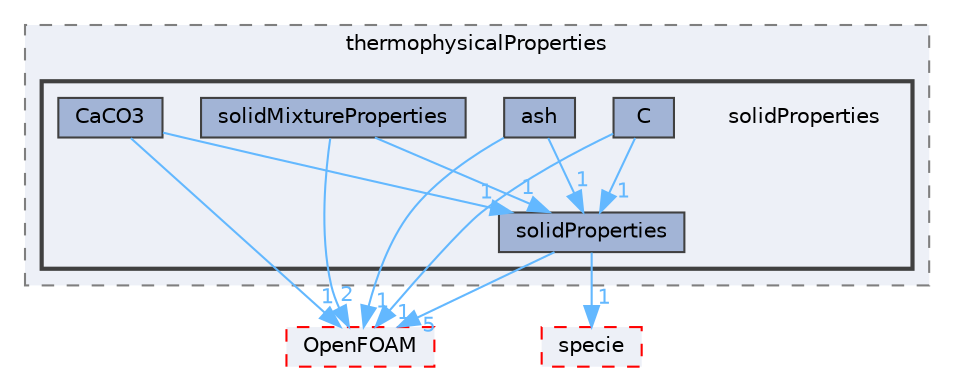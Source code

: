 digraph "src/thermophysicalModels/thermophysicalProperties/solidProperties"
{
 // LATEX_PDF_SIZE
  bgcolor="transparent";
  edge [fontname=Helvetica,fontsize=10,labelfontname=Helvetica,labelfontsize=10];
  node [fontname=Helvetica,fontsize=10,shape=box,height=0.2,width=0.4];
  compound=true
  subgraph clusterdir_e18d608ec106eacfb005ee36ef0e1b8f {
    graph [ bgcolor="#edf0f7", pencolor="grey50", label="thermophysicalProperties", fontname=Helvetica,fontsize=10 style="filled,dashed", URL="dir_e18d608ec106eacfb005ee36ef0e1b8f.html",tooltip=""]
  subgraph clusterdir_b39a6ac4ad09479516bcf855a2b2036e {
    graph [ bgcolor="#edf0f7", pencolor="grey25", label="", fontname=Helvetica,fontsize=10 style="filled,bold", URL="dir_b39a6ac4ad09479516bcf855a2b2036e.html",tooltip=""]
    dir_b39a6ac4ad09479516bcf855a2b2036e [shape=plaintext, label="solidProperties"];
  dir_51dc991ccb25e08fe7077b4618fd67e0 [label="ash", fillcolor="#a2b4d6", color="grey25", style="filled", URL="dir_51dc991ccb25e08fe7077b4618fd67e0.html",tooltip=""];
  dir_f3920159ff2d74a2a5bf7842e009bbe5 [label="C", fillcolor="#a2b4d6", color="grey25", style="filled", URL="dir_f3920159ff2d74a2a5bf7842e009bbe5.html",tooltip=""];
  dir_5fca7559a81a7f8cd686511fae3e8f4c [label="CaCO3", fillcolor="#a2b4d6", color="grey25", style="filled", URL="dir_5fca7559a81a7f8cd686511fae3e8f4c.html",tooltip=""];
  dir_b7dc7db4968ce03347d6651de5e04830 [label="solidMixtureProperties", fillcolor="#a2b4d6", color="grey25", style="filled", URL="dir_b7dc7db4968ce03347d6651de5e04830.html",tooltip=""];
  dir_123a0f3ad548465e449e7e17d0987d4b [label="solidProperties", fillcolor="#a2b4d6", color="grey25", style="filled", URL="dir_123a0f3ad548465e449e7e17d0987d4b.html",tooltip=""];
  }
  }
  dir_c5473ff19b20e6ec4dfe5c310b3778a8 [label="OpenFOAM", fillcolor="#edf0f7", color="red", style="filled,dashed", URL="dir_c5473ff19b20e6ec4dfe5c310b3778a8.html",tooltip=""];
  dir_5c4bf53b114f4c9237cd4ef0431fc9bd [label="specie", fillcolor="#edf0f7", color="red", style="filled,dashed", URL="dir_5c4bf53b114f4c9237cd4ef0431fc9bd.html",tooltip=""];
  dir_51dc991ccb25e08fe7077b4618fd67e0->dir_123a0f3ad548465e449e7e17d0987d4b [headlabel="1", labeldistance=1.5 headhref="dir_000129_003639.html" href="dir_000129_003639.html" color="steelblue1" fontcolor="steelblue1"];
  dir_51dc991ccb25e08fe7077b4618fd67e0->dir_c5473ff19b20e6ec4dfe5c310b3778a8 [headlabel="1", labeldistance=1.5 headhref="dir_000129_002695.html" href="dir_000129_002695.html" color="steelblue1" fontcolor="steelblue1"];
  dir_f3920159ff2d74a2a5bf7842e009bbe5->dir_123a0f3ad548465e449e7e17d0987d4b [headlabel="1", labeldistance=1.5 headhref="dir_000366_003639.html" href="dir_000366_003639.html" color="steelblue1" fontcolor="steelblue1"];
  dir_f3920159ff2d74a2a5bf7842e009bbe5->dir_c5473ff19b20e6ec4dfe5c310b3778a8 [headlabel="1", labeldistance=1.5 headhref="dir_000366_002695.html" href="dir_000366_002695.html" color="steelblue1" fontcolor="steelblue1"];
  dir_5fca7559a81a7f8cd686511fae3e8f4c->dir_123a0f3ad548465e449e7e17d0987d4b [headlabel="1", labeldistance=1.5 headhref="dir_000385_003639.html" href="dir_000385_003639.html" color="steelblue1" fontcolor="steelblue1"];
  dir_5fca7559a81a7f8cd686511fae3e8f4c->dir_c5473ff19b20e6ec4dfe5c310b3778a8 [headlabel="1", labeldistance=1.5 headhref="dir_000385_002695.html" href="dir_000385_002695.html" color="steelblue1" fontcolor="steelblue1"];
  dir_b7dc7db4968ce03347d6651de5e04830->dir_123a0f3ad548465e449e7e17d0987d4b [headlabel="1", labeldistance=1.5 headhref="dir_003636_003639.html" href="dir_003636_003639.html" color="steelblue1" fontcolor="steelblue1"];
  dir_b7dc7db4968ce03347d6651de5e04830->dir_c5473ff19b20e6ec4dfe5c310b3778a8 [headlabel="2", labeldistance=1.5 headhref="dir_003636_002695.html" href="dir_003636_002695.html" color="steelblue1" fontcolor="steelblue1"];
  dir_123a0f3ad548465e449e7e17d0987d4b->dir_5c4bf53b114f4c9237cd4ef0431fc9bd [headlabel="1", labeldistance=1.5 headhref="dir_003639_003683.html" href="dir_003639_003683.html" color="steelblue1" fontcolor="steelblue1"];
  dir_123a0f3ad548465e449e7e17d0987d4b->dir_c5473ff19b20e6ec4dfe5c310b3778a8 [headlabel="5", labeldistance=1.5 headhref="dir_003639_002695.html" href="dir_003639_002695.html" color="steelblue1" fontcolor="steelblue1"];
}
